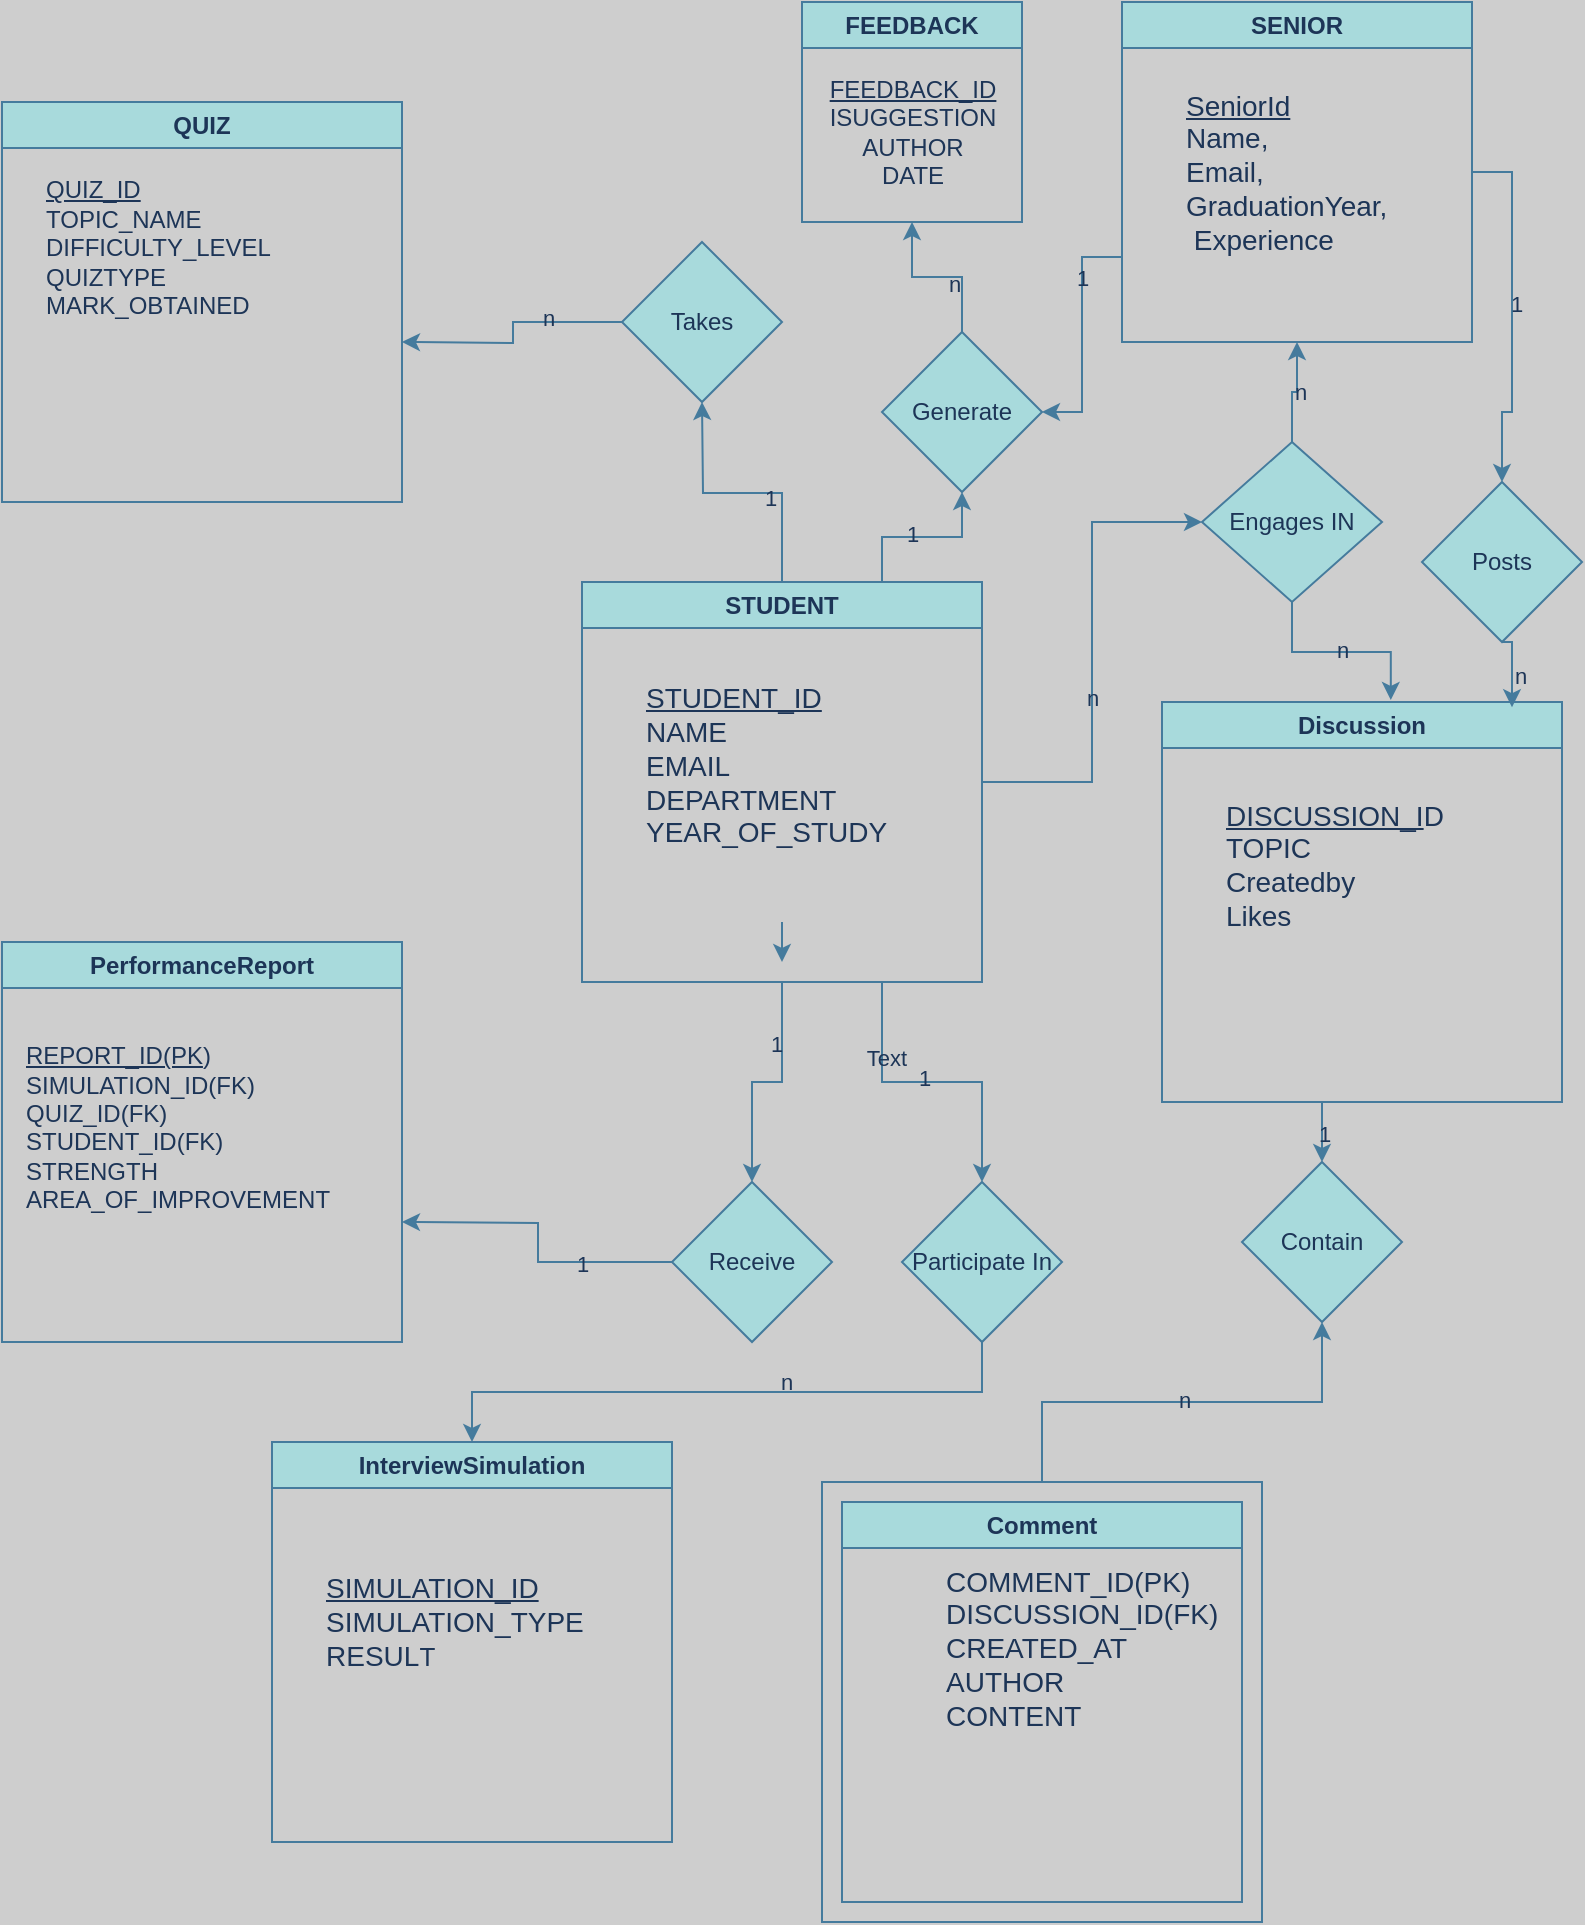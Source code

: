<mxfile version="24.7.12">
  <diagram name="Page-1" id="dZ9XBWdYHqkn1CSvwAAR">
    <mxGraphModel dx="1076" dy="610" grid="0" gridSize="10" guides="0" tooltips="1" connect="1" arrows="1" fold="1" page="1" pageScale="1" pageWidth="850" pageHeight="1100" background="#cecece" math="0" shadow="0">
      <root>
        <mxCell id="0" />
        <mxCell id="1" parent="0" />
        <mxCell id="OT3kzKYF2vSb8uT-g46G-15" style="edgeStyle=orthogonalEdgeStyle;rounded=0;orthogonalLoop=1;jettySize=auto;html=1;labelBackgroundColor=none;strokeColor=#457B9D;fontColor=default;" edge="1" parent="1" source="OT3kzKYF2vSb8uT-g46G-3">
          <mxGeometry relative="1" as="geometry">
            <mxPoint x="400.0" y="220" as="targetPoint" />
          </mxGeometry>
        </mxCell>
        <mxCell id="OT3kzKYF2vSb8uT-g46G-18" value="1" style="edgeLabel;html=1;align=center;verticalAlign=middle;resizable=0;points=[];labelBackgroundColor=none;fontColor=#1D3557;" vertex="1" connectable="0" parent="OT3kzKYF2vSb8uT-g46G-15">
          <mxGeometry x="-0.218" y="2" relative="1" as="geometry">
            <mxPoint as="offset" />
          </mxGeometry>
        </mxCell>
        <mxCell id="OT3kzKYF2vSb8uT-g46G-21" style="edgeStyle=orthogonalEdgeStyle;rounded=0;orthogonalLoop=1;jettySize=auto;html=1;entryX=0;entryY=0.5;entryDx=0;entryDy=0;labelBackgroundColor=none;strokeColor=#457B9D;fontColor=default;" edge="1" parent="1" source="OT3kzKYF2vSb8uT-g46G-3" target="OT3kzKYF2vSb8uT-g46G-22">
          <mxGeometry relative="1" as="geometry">
            <mxPoint x="600" y="280" as="targetPoint" />
          </mxGeometry>
        </mxCell>
        <mxCell id="OT3kzKYF2vSb8uT-g46G-26" value="n" style="edgeLabel;html=1;align=center;verticalAlign=middle;resizable=0;points=[];labelBackgroundColor=none;fontColor=#1D3557;" vertex="1" connectable="0" parent="OT3kzKYF2vSb8uT-g46G-21">
          <mxGeometry x="-0.192" relative="1" as="geometry">
            <mxPoint as="offset" />
          </mxGeometry>
        </mxCell>
        <mxCell id="OT3kzKYF2vSb8uT-g46G-33" style="edgeStyle=orthogonalEdgeStyle;rounded=0;orthogonalLoop=1;jettySize=auto;html=1;exitX=0.5;exitY=1;exitDx=0;exitDy=0;entryX=0.5;entryY=0;entryDx=0;entryDy=0;labelBackgroundColor=none;strokeColor=#457B9D;fontColor=default;" edge="1" parent="1" source="OT3kzKYF2vSb8uT-g46G-3" target="OT3kzKYF2vSb8uT-g46G-32">
          <mxGeometry relative="1" as="geometry" />
        </mxCell>
        <mxCell id="OT3kzKYF2vSb8uT-g46G-35" value="1" style="edgeLabel;html=1;align=center;verticalAlign=middle;resizable=0;points=[];labelBackgroundColor=none;fontColor=#1D3557;" vertex="1" connectable="0" parent="OT3kzKYF2vSb8uT-g46G-33">
          <mxGeometry x="-0.465" y="-3" relative="1" as="geometry">
            <mxPoint as="offset" />
          </mxGeometry>
        </mxCell>
        <mxCell id="OT3kzKYF2vSb8uT-g46G-56" style="edgeStyle=orthogonalEdgeStyle;rounded=0;orthogonalLoop=1;jettySize=auto;html=1;exitX=0.75;exitY=1;exitDx=0;exitDy=0;entryX=0.5;entryY=0;entryDx=0;entryDy=0;labelBackgroundColor=none;strokeColor=#457B9D;fontColor=default;" edge="1" parent="1" source="OT3kzKYF2vSb8uT-g46G-3" target="OT3kzKYF2vSb8uT-g46G-55">
          <mxGeometry relative="1" as="geometry" />
        </mxCell>
        <mxCell id="OT3kzKYF2vSb8uT-g46G-59" value="1" style="edgeLabel;html=1;align=center;verticalAlign=middle;resizable=0;points=[];labelBackgroundColor=none;fontColor=#1D3557;" vertex="1" connectable="0" parent="OT3kzKYF2vSb8uT-g46G-56">
          <mxGeometry x="-0.063" y="2" relative="1" as="geometry">
            <mxPoint as="offset" />
          </mxGeometry>
        </mxCell>
        <mxCell id="OT3kzKYF2vSb8uT-g46G-91" value="Text" style="edgeLabel;html=1;align=center;verticalAlign=middle;resizable=0;points=[];labelBackgroundColor=none;fontColor=#1D3557;" vertex="1" connectable="0" parent="OT3kzKYF2vSb8uT-g46G-56">
          <mxGeometry x="-0.498" y="2" relative="1" as="geometry">
            <mxPoint as="offset" />
          </mxGeometry>
        </mxCell>
        <mxCell id="OT3kzKYF2vSb8uT-g46G-89" style="edgeStyle=orthogonalEdgeStyle;rounded=0;orthogonalLoop=1;jettySize=auto;html=1;exitX=0.75;exitY=0;exitDx=0;exitDy=0;entryX=0.5;entryY=1;entryDx=0;entryDy=0;labelBackgroundColor=none;strokeColor=#457B9D;fontColor=default;" edge="1" parent="1" source="OT3kzKYF2vSb8uT-g46G-3" target="OT3kzKYF2vSb8uT-g46G-75">
          <mxGeometry relative="1" as="geometry" />
        </mxCell>
        <mxCell id="OT3kzKYF2vSb8uT-g46G-90" value="1" style="edgeLabel;html=1;align=center;verticalAlign=middle;resizable=0;points=[];labelBackgroundColor=none;fontColor=#1D3557;" vertex="1" connectable="0" parent="OT3kzKYF2vSb8uT-g46G-89">
          <mxGeometry x="-0.129" y="2" relative="1" as="geometry">
            <mxPoint as="offset" />
          </mxGeometry>
        </mxCell>
        <mxCell id="OT3kzKYF2vSb8uT-g46G-3" value="STUDENT" style="swimlane;whiteSpace=wrap;html=1;labelBackgroundColor=none;fillColor=#A8DADC;strokeColor=#457B9D;fontColor=#1D3557;" vertex="1" parent="1">
          <mxGeometry x="340" y="310" width="200" height="200" as="geometry">
            <mxRectangle x="160" y="50" width="100" height="30" as="alternateBounds" />
          </mxGeometry>
        </mxCell>
        <mxCell id="OT3kzKYF2vSb8uT-g46G-10" style="edgeStyle=orthogonalEdgeStyle;rounded=0;orthogonalLoop=1;jettySize=auto;html=1;labelBackgroundColor=none;strokeColor=#457B9D;fontColor=default;" edge="1" parent="OT3kzKYF2vSb8uT-g46G-3" source="OT3kzKYF2vSb8uT-g46G-4">
          <mxGeometry relative="1" as="geometry">
            <mxPoint x="100" y="190" as="targetPoint" />
          </mxGeometry>
        </mxCell>
        <mxCell id="OT3kzKYF2vSb8uT-g46G-4" value="&lt;p style=&quot;font-size: 14px;&quot;&gt;&lt;font style=&quot;font-size: 14px;&quot;&gt;&lt;u&gt;STUDENT_ID&lt;/u&gt;&lt;br&gt;&lt;/font&gt;&lt;font style=&quot;font-size: 14px;&quot;&gt;NAME&lt;br&gt;&lt;/font&gt;&lt;font style=&quot;font-size: 14px;&quot;&gt;EMAIL&lt;br&gt;&lt;/font&gt;&lt;font style=&quot;font-size: 14px;&quot;&gt;DEPARTMENT&lt;br&gt;&lt;/font&gt;&lt;font style=&quot;font-size: 14px;&quot;&gt;YEAR_OF_STUDY&lt;/font&gt;&lt;/p&gt;&lt;div style=&quot;font-size: 14px;&quot;&gt;&lt;div&gt;&lt;br&gt;&lt;/div&gt;&lt;/div&gt;" style="text;html=1;align=left;verticalAlign=middle;resizable=0;points=[];autosize=1;strokeColor=none;fillColor=none;labelBackgroundColor=none;fontColor=#1D3557;" vertex="1" parent="OT3kzKYF2vSb8uT-g46G-3">
          <mxGeometry x="30" y="30" width="140" height="140" as="geometry" />
        </mxCell>
        <mxCell id="OT3kzKYF2vSb8uT-g46G-51" style="edgeStyle=orthogonalEdgeStyle;rounded=0;orthogonalLoop=1;jettySize=auto;html=1;exitX=1;exitY=0.5;exitDx=0;exitDy=0;labelBackgroundColor=none;strokeColor=#457B9D;fontColor=default;" edge="1" parent="1" source="OT3kzKYF2vSb8uT-g46G-5" target="OT3kzKYF2vSb8uT-g46G-50">
          <mxGeometry relative="1" as="geometry" />
        </mxCell>
        <mxCell id="OT3kzKYF2vSb8uT-g46G-53" value="1" style="edgeLabel;html=1;align=center;verticalAlign=middle;resizable=0;points=[];labelBackgroundColor=none;fontColor=#1D3557;" vertex="1" connectable="0" parent="OT3kzKYF2vSb8uT-g46G-51">
          <mxGeometry x="-0.042" y="2" relative="1" as="geometry">
            <mxPoint as="offset" />
          </mxGeometry>
        </mxCell>
        <mxCell id="OT3kzKYF2vSb8uT-g46G-82" style="edgeStyle=orthogonalEdgeStyle;rounded=0;orthogonalLoop=1;jettySize=auto;html=1;exitX=0;exitY=0.75;exitDx=0;exitDy=0;labelBackgroundColor=none;strokeColor=#457B9D;fontColor=default;" edge="1" parent="1" source="OT3kzKYF2vSb8uT-g46G-5" target="OT3kzKYF2vSb8uT-g46G-75">
          <mxGeometry relative="1" as="geometry" />
        </mxCell>
        <mxCell id="OT3kzKYF2vSb8uT-g46G-86" value="1" style="edgeLabel;html=1;align=center;verticalAlign=middle;resizable=0;points=[];labelBackgroundColor=none;fontColor=#1D3557;" vertex="1" connectable="0" parent="OT3kzKYF2vSb8uT-g46G-82">
          <mxGeometry x="-0.486" relative="1" as="geometry">
            <mxPoint as="offset" />
          </mxGeometry>
        </mxCell>
        <mxCell id="OT3kzKYF2vSb8uT-g46G-5" value="SENIOR" style="swimlane;whiteSpace=wrap;html=1;startSize=23;labelBackgroundColor=none;fillColor=#A8DADC;strokeColor=#457B9D;fontColor=#1D3557;" vertex="1" parent="1">
          <mxGeometry x="610" y="20" width="175" height="170" as="geometry" />
        </mxCell>
        <mxCell id="OT3kzKYF2vSb8uT-g46G-63" value="&lt;div&gt;&lt;font style=&quot;font-size: 14px;&quot;&gt;&lt;u&gt;SeniorId&lt;/u&gt;&lt;/font&gt;&lt;/div&gt;&lt;font style=&quot;font-size: 14px;&quot;&gt;Name,&amp;nbsp;&lt;/font&gt;&lt;div style=&quot;font-size: 14px;&quot;&gt;&lt;font style=&quot;font-size: 14px;&quot;&gt;Email,&amp;nbsp;&lt;/font&gt;&lt;div style=&quot;&quot;&gt;&lt;font style=&quot;font-size: 14px;&quot;&gt;GraduationYear,&lt;/font&gt;&lt;div style=&quot;&quot;&gt;&lt;font style=&quot;font-size: 14px;&quot;&gt;&amp;nbsp;Experience&lt;/font&gt;&lt;/div&gt;&lt;/div&gt;&lt;/div&gt;" style="text;html=1;align=left;verticalAlign=middle;resizable=0;points=[];autosize=1;strokeColor=none;fillColor=none;labelBackgroundColor=none;fontColor=#1D3557;" vertex="1" parent="OT3kzKYF2vSb8uT-g46G-5">
          <mxGeometry x="30" y="35" width="120" height="100" as="geometry" />
        </mxCell>
        <mxCell id="OT3kzKYF2vSb8uT-g46G-6" value="InterviewSimulation" style="swimlane;whiteSpace=wrap;html=1;labelBackgroundColor=none;fillColor=#A8DADC;strokeColor=#457B9D;fontColor=#1D3557;" vertex="1" parent="1">
          <mxGeometry x="185" y="740" width="200" height="200" as="geometry" />
        </mxCell>
        <mxCell id="OT3kzKYF2vSb8uT-g46G-67" value="&lt;font style=&quot;font-size: 14px;&quot;&gt;&lt;u&gt;SIMULATION_ID&lt;/u&gt;&lt;/font&gt;&lt;div style=&quot;font-size: 14px;&quot;&gt;&lt;font style=&quot;font-size: 14px;&quot;&gt;SIMULATION_TYPE&lt;/font&gt;&lt;/div&gt;&lt;div style=&quot;font-size: 14px;&quot;&gt;&lt;font style=&quot;font-size: 14px;&quot;&gt;RESUL&lt;/font&gt;&lt;span style=&quot;font-size: 13px;&quot;&gt;T&lt;/span&gt;&lt;/div&gt;" style="text;html=1;align=left;verticalAlign=middle;resizable=0;points=[];autosize=1;strokeColor=none;fillColor=none;labelBackgroundColor=none;fontColor=#1D3557;" vertex="1" parent="OT3kzKYF2vSb8uT-g46G-6">
          <mxGeometry x="25" y="60" width="150" height="60" as="geometry" />
        </mxCell>
        <mxCell id="OT3kzKYF2vSb8uT-g46G-8" value="QUIZ" style="swimlane;whiteSpace=wrap;html=1;labelBackgroundColor=none;fillColor=#A8DADC;strokeColor=#457B9D;fontColor=#1D3557;" vertex="1" parent="1">
          <mxGeometry x="50" y="70" width="200" height="200" as="geometry" />
        </mxCell>
        <mxCell id="OT3kzKYF2vSb8uT-g46G-68" value="&lt;u&gt;QUIZ_ID&lt;/u&gt;&lt;div&gt;TOPIC_NAME&lt;/div&gt;&lt;div&gt;DIFFICULTY_LEVEL&lt;/div&gt;&lt;div&gt;QUIZTYPE&lt;/div&gt;&lt;div&gt;MARK_OBTAINED&lt;/div&gt;&lt;div&gt;&lt;br&gt;&lt;/div&gt;" style="text;html=1;align=left;verticalAlign=middle;resizable=0;points=[];autosize=1;strokeColor=none;fillColor=none;labelBackgroundColor=none;fontColor=#1D3557;" vertex="1" parent="OT3kzKYF2vSb8uT-g46G-8">
          <mxGeometry x="20" y="30" width="140" height="100" as="geometry" />
        </mxCell>
        <mxCell id="OT3kzKYF2vSb8uT-g46G-11" value="Comment" style="swimlane;whiteSpace=wrap;html=1;labelBackgroundColor=none;fillColor=#A8DADC;strokeColor=#457B9D;fontColor=#1D3557;" vertex="1" parent="1">
          <mxGeometry x="470" y="770" width="200" height="200" as="geometry" />
        </mxCell>
        <mxCell id="OT3kzKYF2vSb8uT-g46G-12" value="PerformanceReport" style="swimlane;whiteSpace=wrap;html=1;labelBackgroundColor=none;fillColor=#A8DADC;strokeColor=#457B9D;fontColor=#1D3557;" vertex="1" parent="1">
          <mxGeometry x="50" y="490" width="200" height="200" as="geometry" />
        </mxCell>
        <mxCell id="OT3kzKYF2vSb8uT-g46G-69" value="&lt;u&gt;REPORT_ID(PK&lt;/u&gt;)&lt;div&gt;SIMULATION_ID(FK)&lt;/div&gt;&lt;div&gt;QUIZ_ID(FK)&lt;/div&gt;&lt;div&gt;STUDENT_ID(FK)&lt;/div&gt;&lt;div&gt;STRENGTH&lt;/div&gt;&lt;div&gt;AREA_OF_IMPROVEMENT&lt;/div&gt;&lt;div&gt;&lt;br&gt;&lt;/div&gt;" style="text;html=1;align=left;verticalAlign=middle;resizable=0;points=[];autosize=1;strokeColor=none;fillColor=none;labelBackgroundColor=none;fontColor=#1D3557;" vertex="1" parent="OT3kzKYF2vSb8uT-g46G-12">
          <mxGeometry x="10" y="45" width="180" height="110" as="geometry" />
        </mxCell>
        <mxCell id="OT3kzKYF2vSb8uT-g46G-17" style="edgeStyle=orthogonalEdgeStyle;rounded=0;orthogonalLoop=1;jettySize=auto;html=1;labelBackgroundColor=none;strokeColor=#457B9D;fontColor=default;" edge="1" parent="1" source="OT3kzKYF2vSb8uT-g46G-16">
          <mxGeometry relative="1" as="geometry">
            <mxPoint x="250" y="190" as="targetPoint" />
          </mxGeometry>
        </mxCell>
        <mxCell id="OT3kzKYF2vSb8uT-g46G-19" value="n" style="edgeLabel;html=1;align=center;verticalAlign=middle;resizable=0;points=[];labelBackgroundColor=none;fontColor=#1D3557;" vertex="1" connectable="0" parent="OT3kzKYF2vSb8uT-g46G-17">
          <mxGeometry x="-0.39" y="-2" relative="1" as="geometry">
            <mxPoint as="offset" />
          </mxGeometry>
        </mxCell>
        <mxCell id="OT3kzKYF2vSb8uT-g46G-16" value="Takes" style="rhombus;whiteSpace=wrap;html=1;labelBackgroundColor=none;fillColor=#A8DADC;strokeColor=#457B9D;fontColor=#1D3557;" vertex="1" parent="1">
          <mxGeometry x="360" y="140" width="80" height="80" as="geometry" />
        </mxCell>
        <mxCell id="OT3kzKYF2vSb8uT-g46G-49" style="edgeStyle=orthogonalEdgeStyle;rounded=0;orthogonalLoop=1;jettySize=auto;html=1;exitX=0.5;exitY=1;exitDx=0;exitDy=0;entryX=0.5;entryY=0;entryDx=0;entryDy=0;labelBackgroundColor=none;strokeColor=#457B9D;fontColor=default;" edge="1" parent="1" source="OT3kzKYF2vSb8uT-g46G-20" target="OT3kzKYF2vSb8uT-g46G-39">
          <mxGeometry relative="1" as="geometry" />
        </mxCell>
        <mxCell id="OT3kzKYF2vSb8uT-g46G-61" value="1" style="edgeLabel;html=1;align=center;verticalAlign=middle;resizable=0;points=[];labelBackgroundColor=none;fontColor=#1D3557;" vertex="1" connectable="0" parent="OT3kzKYF2vSb8uT-g46G-49">
          <mxGeometry x="0.398" y="1" relative="1" as="geometry">
            <mxPoint y="1" as="offset" />
          </mxGeometry>
        </mxCell>
        <mxCell id="OT3kzKYF2vSb8uT-g46G-20" value="Discussion" style="swimlane;whiteSpace=wrap;html=1;fillStyle=solid;fillColor=#A8DADC;strokeColor=#457B9D;labelBackgroundColor=none;fontColor=#1D3557;" vertex="1" parent="1">
          <mxGeometry x="630" y="370" width="200" height="200" as="geometry" />
        </mxCell>
        <mxCell id="OT3kzKYF2vSb8uT-g46G-65" value="&lt;font style=&quot;font-size: 14px;&quot;&gt;&lt;u style=&quot;&quot;&gt;DISCUSSION_I&lt;/u&gt;D&lt;/font&gt;&lt;div style=&quot;font-size: 14px;&quot;&gt;&lt;font style=&quot;font-size: 14px;&quot;&gt;TOPIC&lt;br&gt;&lt;/font&gt;&lt;div style=&quot;&quot;&gt;&lt;font style=&quot;font-size: 14px;&quot;&gt;Createdby&lt;/font&gt;&lt;/div&gt;&lt;div style=&quot;&quot;&gt;&lt;font style=&quot;font-size: 14px;&quot;&gt;Likes&lt;/font&gt;&lt;/div&gt;&lt;div&gt;&lt;br&gt;&lt;/div&gt;&lt;/div&gt;" style="text;html=1;align=left;verticalAlign=middle;resizable=0;points=[];autosize=1;strokeColor=none;fillColor=none;labelBackgroundColor=none;fontColor=#1D3557;" vertex="1" parent="OT3kzKYF2vSb8uT-g46G-20">
          <mxGeometry x="30" y="40" width="130" height="100" as="geometry" />
        </mxCell>
        <mxCell id="OT3kzKYF2vSb8uT-g46G-24" style="edgeStyle=orthogonalEdgeStyle;rounded=0;orthogonalLoop=1;jettySize=auto;html=1;exitX=0.5;exitY=0;exitDx=0;exitDy=0;entryX=0.5;entryY=1;entryDx=0;entryDy=0;labelBackgroundColor=none;strokeColor=#457B9D;fontColor=default;" edge="1" parent="1" source="OT3kzKYF2vSb8uT-g46G-22" target="OT3kzKYF2vSb8uT-g46G-5">
          <mxGeometry relative="1" as="geometry" />
        </mxCell>
        <mxCell id="OT3kzKYF2vSb8uT-g46G-27" value="n" style="edgeLabel;html=1;align=center;verticalAlign=middle;resizable=0;points=[];labelBackgroundColor=none;fontColor=#1D3557;" vertex="1" connectable="0" parent="OT3kzKYF2vSb8uT-g46G-24">
          <mxGeometry x="0.051" y="-1" relative="1" as="geometry">
            <mxPoint as="offset" />
          </mxGeometry>
        </mxCell>
        <mxCell id="OT3kzKYF2vSb8uT-g46G-22" value="Engages IN" style="rhombus;whiteSpace=wrap;html=1;labelBackgroundColor=none;fillColor=#A8DADC;strokeColor=#457B9D;fontColor=#1D3557;" vertex="1" parent="1">
          <mxGeometry x="650" y="240" width="90" height="80" as="geometry" />
        </mxCell>
        <mxCell id="OT3kzKYF2vSb8uT-g46G-25" style="edgeStyle=orthogonalEdgeStyle;rounded=0;orthogonalLoop=1;jettySize=auto;html=1;exitX=0.5;exitY=1;exitDx=0;exitDy=0;entryX=0.572;entryY=-0.005;entryDx=0;entryDy=0;entryPerimeter=0;labelBackgroundColor=none;strokeColor=#457B9D;fontColor=default;" edge="1" parent="1" source="OT3kzKYF2vSb8uT-g46G-22" target="OT3kzKYF2vSb8uT-g46G-20">
          <mxGeometry relative="1" as="geometry" />
        </mxCell>
        <mxCell id="OT3kzKYF2vSb8uT-g46G-28" value="n" style="edgeLabel;html=1;align=center;verticalAlign=middle;resizable=0;points=[];labelBackgroundColor=none;fontColor=#1D3557;" vertex="1" connectable="0" parent="OT3kzKYF2vSb8uT-g46G-25">
          <mxGeometry x="0.016" y="1" relative="1" as="geometry">
            <mxPoint as="offset" />
          </mxGeometry>
        </mxCell>
        <mxCell id="OT3kzKYF2vSb8uT-g46G-34" style="edgeStyle=orthogonalEdgeStyle;rounded=0;orthogonalLoop=1;jettySize=auto;html=1;exitX=0;exitY=0.5;exitDx=0;exitDy=0;labelBackgroundColor=none;strokeColor=#457B9D;fontColor=default;" edge="1" parent="1" source="OT3kzKYF2vSb8uT-g46G-32">
          <mxGeometry relative="1" as="geometry">
            <mxPoint x="250.0" y="630" as="targetPoint" />
          </mxGeometry>
        </mxCell>
        <mxCell id="OT3kzKYF2vSb8uT-g46G-38" value="1" style="edgeLabel;html=1;align=center;verticalAlign=middle;resizable=0;points=[];labelBackgroundColor=none;fontColor=#1D3557;" vertex="1" connectable="0" parent="OT3kzKYF2vSb8uT-g46G-34">
          <mxGeometry x="-0.416" y="1" relative="1" as="geometry">
            <mxPoint as="offset" />
          </mxGeometry>
        </mxCell>
        <mxCell id="OT3kzKYF2vSb8uT-g46G-32" value="Receive" style="rhombus;whiteSpace=wrap;html=1;labelBackgroundColor=none;fillColor=#A8DADC;strokeColor=#457B9D;fontColor=#1D3557;" vertex="1" parent="1">
          <mxGeometry x="385" y="610" width="80" height="80" as="geometry" />
        </mxCell>
        <mxCell id="OT3kzKYF2vSb8uT-g46G-48" style="edgeStyle=orthogonalEdgeStyle;rounded=0;orthogonalLoop=1;jettySize=auto;html=1;labelBackgroundColor=none;strokeColor=#457B9D;fontColor=default;" edge="1" parent="1" source="OT3kzKYF2vSb8uT-g46G-40" target="OT3kzKYF2vSb8uT-g46G-39">
          <mxGeometry relative="1" as="geometry" />
        </mxCell>
        <mxCell id="OT3kzKYF2vSb8uT-g46G-62" value="n" style="edgeLabel;html=1;align=center;verticalAlign=middle;resizable=0;points=[];labelBackgroundColor=none;fontColor=#1D3557;" vertex="1" connectable="0" parent="OT3kzKYF2vSb8uT-g46G-48">
          <mxGeometry x="0.011" y="1" relative="1" as="geometry">
            <mxPoint as="offset" />
          </mxGeometry>
        </mxCell>
        <mxCell id="OT3kzKYF2vSb8uT-g46G-40" value="" style="whiteSpace=wrap;html=1;aspect=fixed;fillColor=none;align=left;labelBackgroundColor=none;strokeColor=#457B9D;fontColor=#1D3557;" vertex="1" parent="1">
          <mxGeometry x="460" y="760" width="220" height="220" as="geometry" />
        </mxCell>
        <mxCell id="OT3kzKYF2vSb8uT-g46G-39" value="Contain" style="rhombus;whiteSpace=wrap;html=1;labelBackgroundColor=none;fillColor=#A8DADC;strokeColor=#457B9D;fontColor=#1D3557;" vertex="1" parent="1">
          <mxGeometry x="670" y="600" width="80" height="80" as="geometry" />
        </mxCell>
        <mxCell id="OT3kzKYF2vSb8uT-g46G-50" value="Posts" style="rhombus;whiteSpace=wrap;html=1;labelBackgroundColor=none;fillColor=#A8DADC;strokeColor=#457B9D;fontColor=#1D3557;" vertex="1" parent="1">
          <mxGeometry x="760" y="260" width="80" height="80" as="geometry" />
        </mxCell>
        <mxCell id="OT3kzKYF2vSb8uT-g46G-52" style="edgeStyle=orthogonalEdgeStyle;rounded=0;orthogonalLoop=1;jettySize=auto;html=1;exitX=0.5;exitY=1;exitDx=0;exitDy=0;entryX=0.875;entryY=0.013;entryDx=0;entryDy=0;entryPerimeter=0;labelBackgroundColor=none;strokeColor=#457B9D;fontColor=default;" edge="1" parent="1" source="OT3kzKYF2vSb8uT-g46G-50" target="OT3kzKYF2vSb8uT-g46G-20">
          <mxGeometry relative="1" as="geometry" />
        </mxCell>
        <mxCell id="OT3kzKYF2vSb8uT-g46G-54" value="n" style="edgeLabel;html=1;align=center;verticalAlign=middle;resizable=0;points=[];labelBackgroundColor=none;fontColor=#1D3557;" vertex="1" connectable="0" parent="OT3kzKYF2vSb8uT-g46G-52">
          <mxGeometry x="0.137" y="4" relative="1" as="geometry">
            <mxPoint as="offset" />
          </mxGeometry>
        </mxCell>
        <mxCell id="OT3kzKYF2vSb8uT-g46G-58" style="edgeStyle=orthogonalEdgeStyle;rounded=0;orthogonalLoop=1;jettySize=auto;html=1;exitX=0.5;exitY=1;exitDx=0;exitDy=0;entryX=0.5;entryY=0;entryDx=0;entryDy=0;labelBackgroundColor=none;strokeColor=#457B9D;fontColor=default;" edge="1" parent="1" source="OT3kzKYF2vSb8uT-g46G-55" target="OT3kzKYF2vSb8uT-g46G-6">
          <mxGeometry relative="1" as="geometry" />
        </mxCell>
        <mxCell id="OT3kzKYF2vSb8uT-g46G-60" value="n" style="edgeLabel;html=1;align=center;verticalAlign=middle;resizable=0;points=[];labelBackgroundColor=none;fontColor=#1D3557;" vertex="1" connectable="0" parent="OT3kzKYF2vSb8uT-g46G-58">
          <mxGeometry x="-0.192" y="-5" relative="1" as="geometry">
            <mxPoint as="offset" />
          </mxGeometry>
        </mxCell>
        <mxCell id="OT3kzKYF2vSb8uT-g46G-55" value="Participate In" style="rhombus;whiteSpace=wrap;html=1;labelBackgroundColor=none;fillColor=#A8DADC;strokeColor=#457B9D;fontColor=#1D3557;" vertex="1" parent="1">
          <mxGeometry x="500" y="610" width="80" height="80" as="geometry" />
        </mxCell>
        <mxCell id="OT3kzKYF2vSb8uT-g46G-71" value="&lt;font style=&quot;font-size: 14px;&quot;&gt;COMMENT_ID(PK)&lt;/font&gt;&lt;div style=&quot;font-size: 14px;&quot;&gt;&lt;font style=&quot;font-size: 14px;&quot;&gt;DISCUSSION_ID(FK)&lt;/font&gt;&lt;/div&gt;&lt;div style=&quot;font-size: 14px;&quot;&gt;&lt;font style=&quot;font-size: 14px;&quot;&gt;CREATED_AT&lt;/font&gt;&lt;/div&gt;&lt;div style=&quot;font-size: 14px;&quot;&gt;&lt;font style=&quot;font-size: 14px;&quot;&gt;AUTHOR&lt;/font&gt;&lt;/div&gt;&lt;div style=&quot;font-size: 14px;&quot;&gt;&lt;font style=&quot;font-size: 14px;&quot;&gt;CONTENT&lt;/font&gt;&lt;/div&gt;" style="text;html=1;align=left;verticalAlign=middle;whiteSpace=wrap;rounded=0;labelBackgroundColor=none;fontColor=#1D3557;" vertex="1" parent="1">
          <mxGeometry x="520" y="830" width="60" height="25" as="geometry" />
        </mxCell>
        <mxCell id="OT3kzKYF2vSb8uT-g46G-74" value="FEEDBACK" style="swimlane;whiteSpace=wrap;html=1;labelBackgroundColor=none;fillColor=#A8DADC;strokeColor=#457B9D;fontColor=#1D3557;" vertex="1" parent="1">
          <mxGeometry x="450" y="20" width="110" height="110" as="geometry" />
        </mxCell>
        <mxCell id="OT3kzKYF2vSb8uT-g46G-88" value="&lt;u&gt;FEEDBACK_ID&lt;/u&gt;&lt;div&gt;ISUGGESTION&lt;/div&gt;&lt;div&gt;AUTHOR&lt;/div&gt;&lt;div&gt;DATE&lt;/div&gt;" style="text;html=1;align=center;verticalAlign=middle;resizable=0;points=[];autosize=1;strokeColor=none;fillColor=none;labelBackgroundColor=none;fontColor=#1D3557;" vertex="1" parent="OT3kzKYF2vSb8uT-g46G-74">
          <mxGeometry y="30" width="110" height="70" as="geometry" />
        </mxCell>
        <mxCell id="OT3kzKYF2vSb8uT-g46G-84" style="edgeStyle=orthogonalEdgeStyle;rounded=0;orthogonalLoop=1;jettySize=auto;html=1;exitX=0.5;exitY=0;exitDx=0;exitDy=0;entryX=0.5;entryY=1;entryDx=0;entryDy=0;labelBackgroundColor=none;strokeColor=#457B9D;fontColor=default;" edge="1" parent="1" source="OT3kzKYF2vSb8uT-g46G-75" target="OT3kzKYF2vSb8uT-g46G-74">
          <mxGeometry relative="1" as="geometry" />
        </mxCell>
        <mxCell id="OT3kzKYF2vSb8uT-g46G-87" value="n" style="edgeLabel;html=1;align=center;verticalAlign=middle;resizable=0;points=[];labelBackgroundColor=none;fontColor=#1D3557;" vertex="1" connectable="0" parent="OT3kzKYF2vSb8uT-g46G-84">
          <mxGeometry x="-0.208" y="3" relative="1" as="geometry">
            <mxPoint as="offset" />
          </mxGeometry>
        </mxCell>
        <mxCell id="OT3kzKYF2vSb8uT-g46G-75" value="Generate" style="rhombus;whiteSpace=wrap;html=1;labelBackgroundColor=none;fillColor=#A8DADC;strokeColor=#457B9D;fontColor=#1D3557;" vertex="1" parent="1">
          <mxGeometry x="490" y="185" width="80" height="80" as="geometry" />
        </mxCell>
      </root>
    </mxGraphModel>
  </diagram>
</mxfile>
